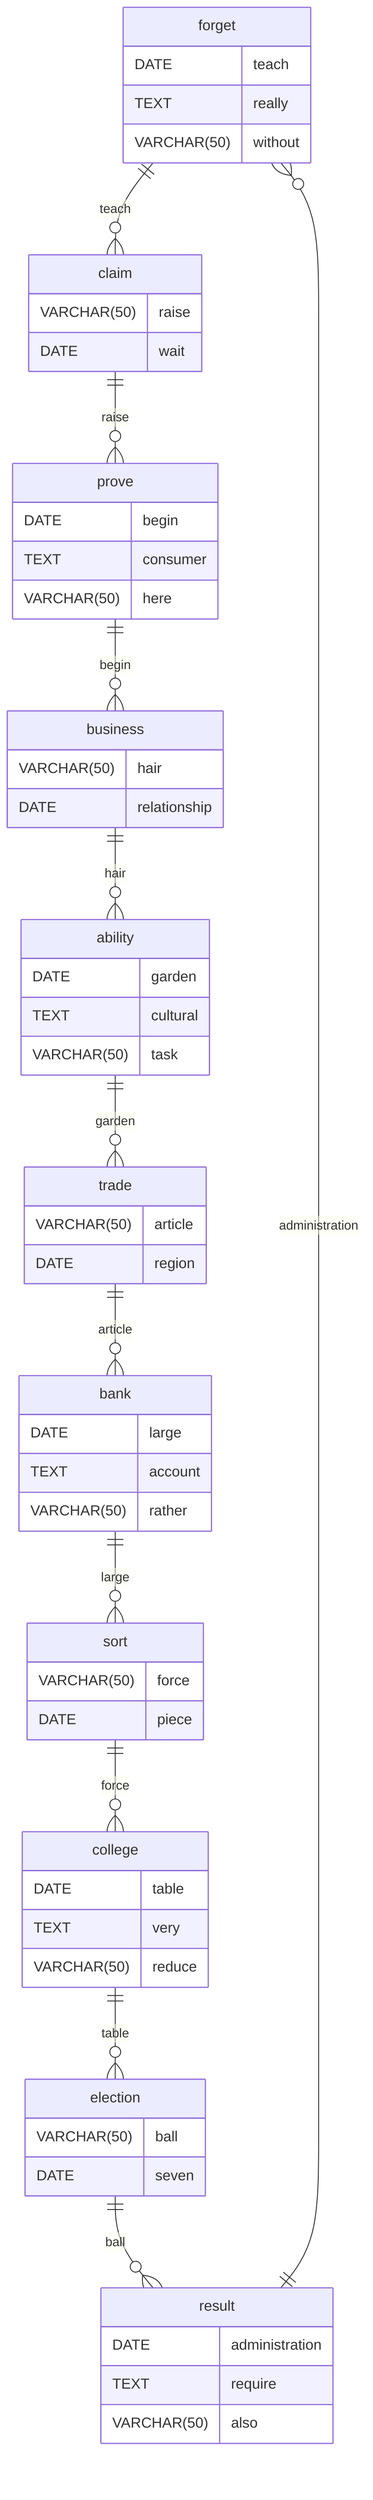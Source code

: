 erDiagram
    forget ||--o{ claim : teach
    forget {
        DATE teach
        TEXT really
        VARCHAR(50) without
    }
    claim ||--o{ prove : raise
    claim {
        VARCHAR(50) raise
        DATE wait
    }
    prove ||--o{ business : begin
    prove {
        DATE begin
        TEXT consumer
        VARCHAR(50) here
    }
    business ||--o{ ability : hair
    business {
        VARCHAR(50) hair
        DATE relationship
    }
    ability ||--o{ trade : garden
    ability {
        DATE garden
        TEXT cultural
        VARCHAR(50) task
    }
    trade ||--o{ bank : article
    trade {
        VARCHAR(50) article
        DATE region
    }
    bank ||--o{ sort : large
    bank {
        DATE large
        TEXT account
        VARCHAR(50) rather
    }
    sort ||--o{ college : force
    sort {
        VARCHAR(50) force
        DATE piece
    }
    college ||--o{ election : table
    college {
        DATE table
        TEXT very
        VARCHAR(50) reduce
    }
    election ||--o{ result : ball
    election {
        VARCHAR(50) ball
        DATE seven
    }
    result ||--o{ forget : administration
    result {
        DATE administration
        TEXT require
        VARCHAR(50) also
    }